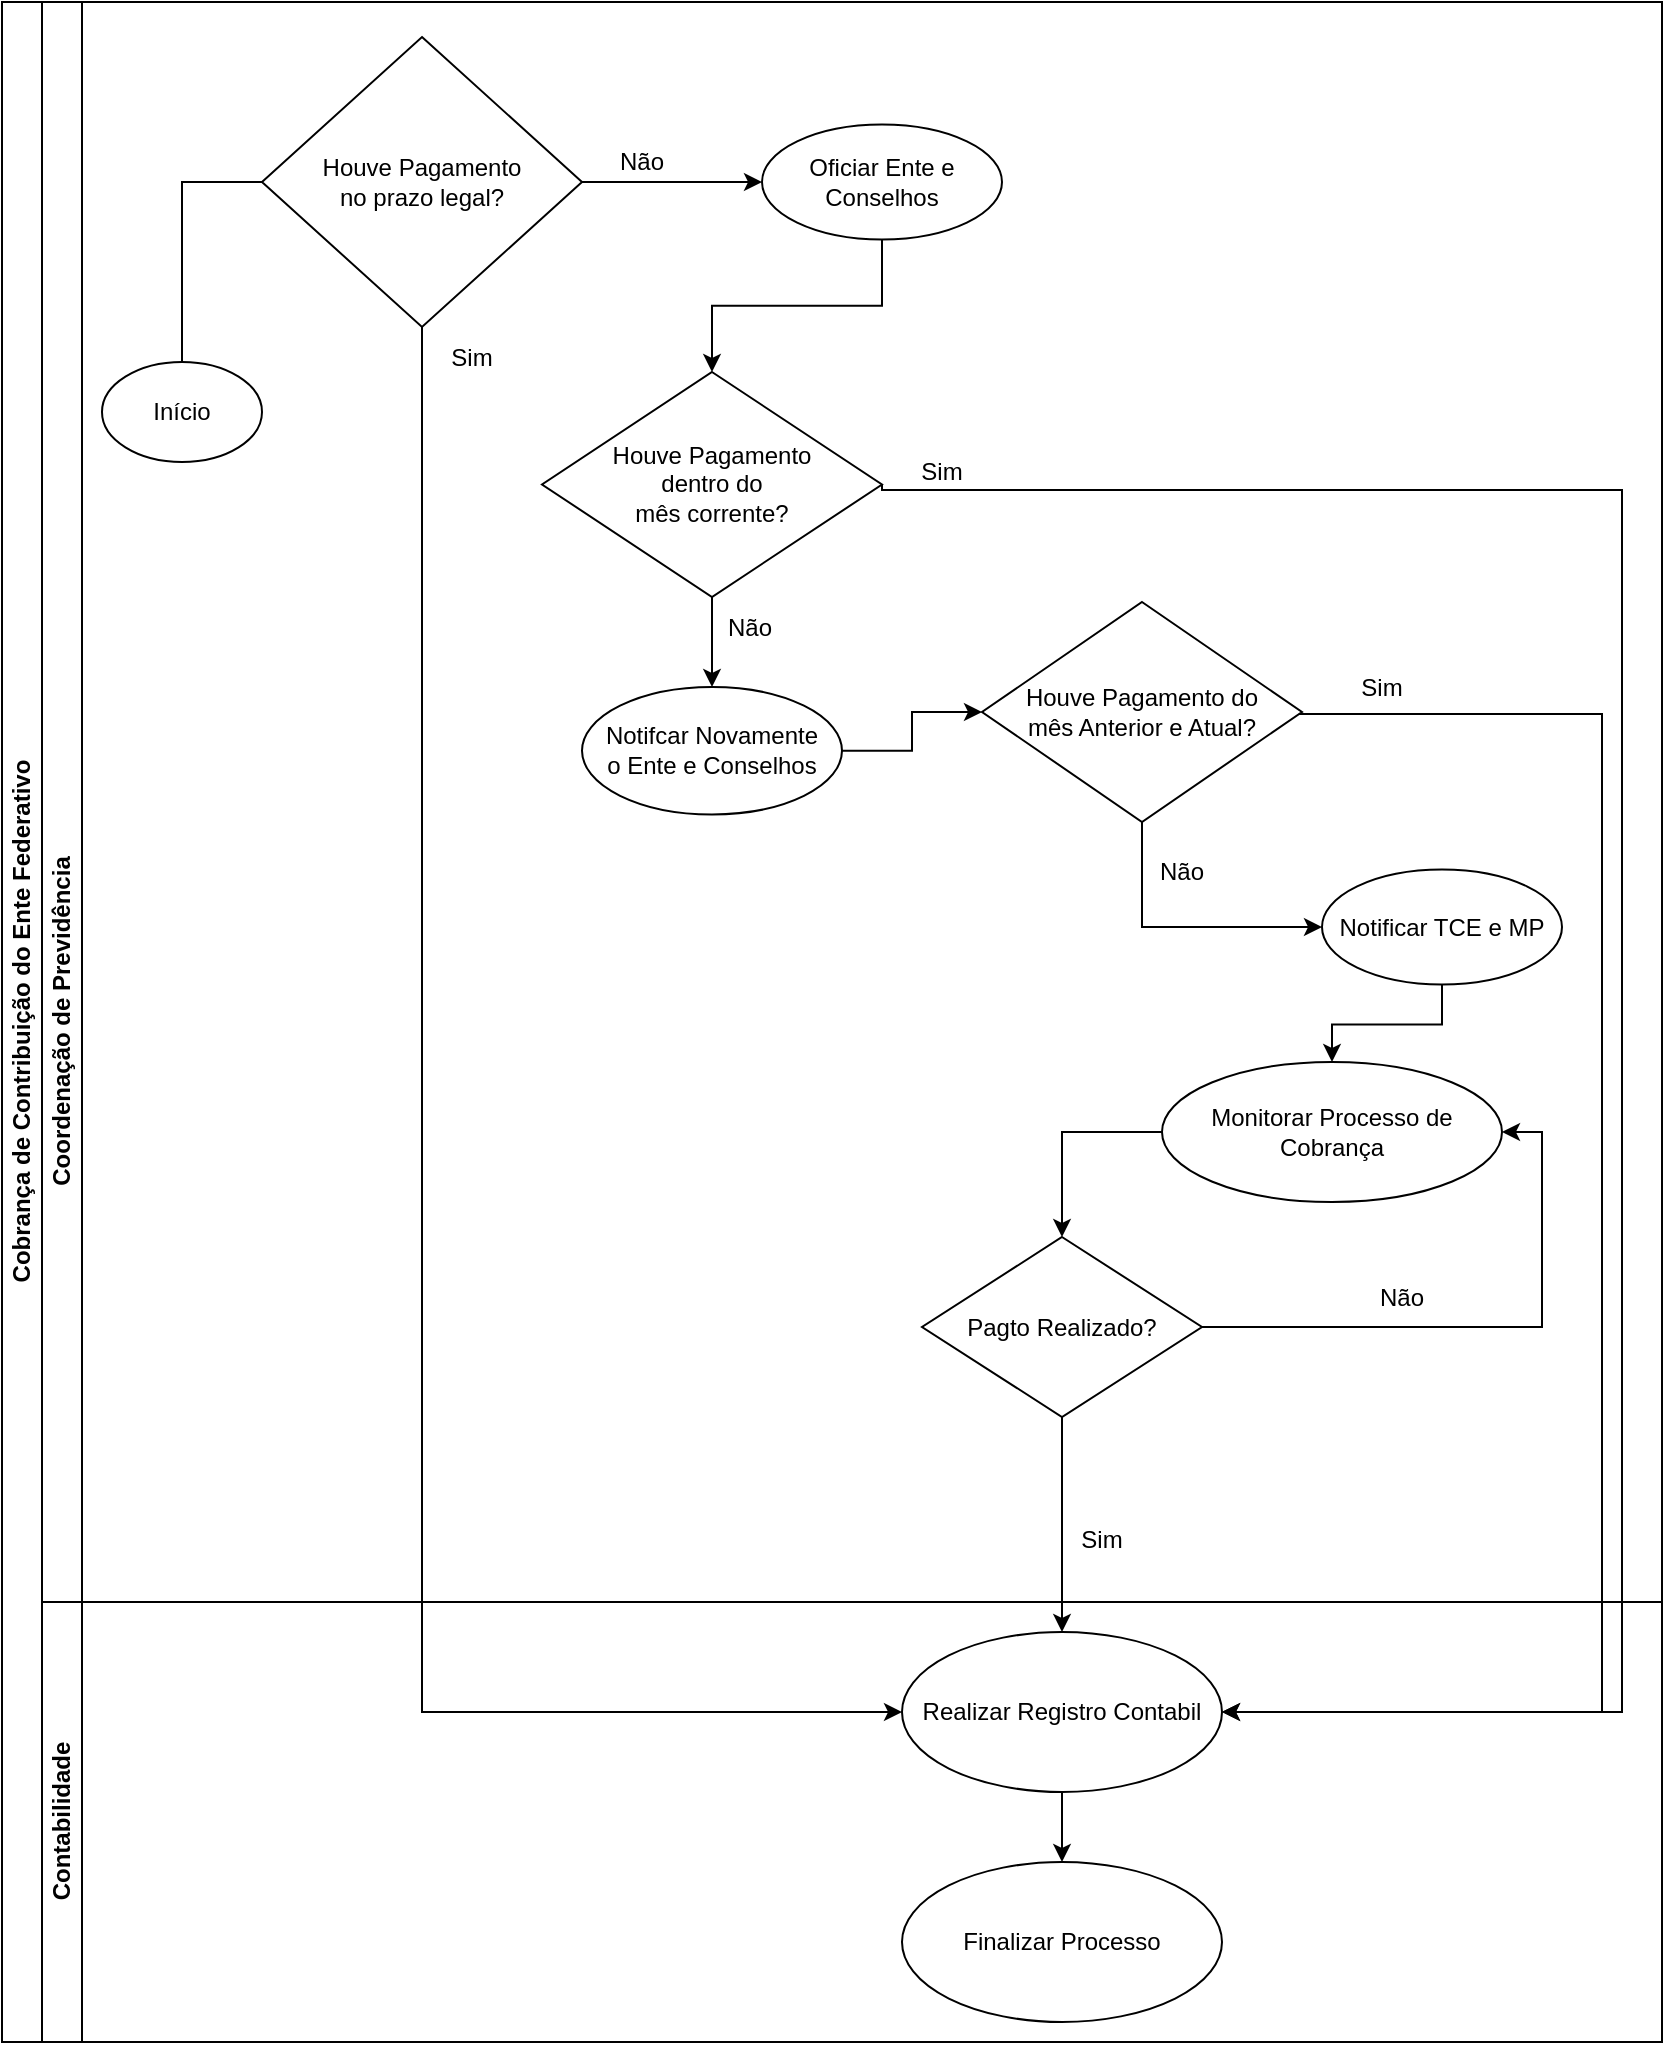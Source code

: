 <mxfile version="20.8.16" type="device"><diagram name="Página-1" id="xCwbDfX45_LNh0Hy81Zi"><mxGraphModel dx="1050" dy="629" grid="1" gridSize="10" guides="1" tooltips="1" connect="1" arrows="1" fold="1" page="1" pageScale="1" pageWidth="827" pageHeight="1169" math="0" shadow="0"><root><mxCell id="0"/><mxCell id="1" parent="0"/><mxCell id="lWooiEJSJ554hRTcs6l--1" value="Cobrança de Contribuição do Ente Federativo" style="swimlane;childLayout=stackLayout;resizeParent=1;resizeParentMax=0;horizontal=0;startSize=20;horizontalStack=0;html=1;" parent="1" vertex="1"><mxGeometry x="10" y="20" width="830" height="1020" as="geometry"/></mxCell><mxCell id="lWooiEJSJ554hRTcs6l--2" value="Coordenação de Previdência" style="swimlane;startSize=20;horizontal=0;html=1;" parent="lWooiEJSJ554hRTcs6l--1" vertex="1"><mxGeometry x="20" width="810" height="1020" as="geometry"/></mxCell><mxCell id="lWooiEJSJ554hRTcs6l--5" value="Início" style="ellipse;whiteSpace=wrap;html=1;" parent="lWooiEJSJ554hRTcs6l--2" vertex="1"><mxGeometry x="30" y="180" width="80" height="50" as="geometry"/></mxCell><mxCell id="lWooiEJSJ554hRTcs6l--12" value="" style="edgeStyle=orthogonalEdgeStyle;rounded=0;orthogonalLoop=1;jettySize=auto;html=1;entryX=0.5;entryY=0;entryDx=0;entryDy=0;" parent="lWooiEJSJ554hRTcs6l--2" source="lWooiEJSJ554hRTcs6l--8" target="lWooiEJSJ554hRTcs6l--46" edge="1"><mxGeometry relative="1" as="geometry"><mxPoint x="480" y="202.5" as="targetPoint"/></mxGeometry></mxCell><mxCell id="lWooiEJSJ554hRTcs6l--8" value="Oficiar Ente e Conselhos" style="ellipse;whiteSpace=wrap;html=1;" parent="lWooiEJSJ554hRTcs6l--2" vertex="1"><mxGeometry x="360" y="61.25" width="120" height="57.5" as="geometry"/></mxCell><mxCell id="lWooiEJSJ554hRTcs6l--48" style="edgeStyle=orthogonalEdgeStyle;rounded=0;orthogonalLoop=1;jettySize=auto;html=1;entryX=0;entryY=0.5;entryDx=0;entryDy=0;" parent="lWooiEJSJ554hRTcs6l--2" source="lWooiEJSJ554hRTcs6l--16" target="lWooiEJSJ554hRTcs6l--44" edge="1"><mxGeometry relative="1" as="geometry"/></mxCell><mxCell id="lWooiEJSJ554hRTcs6l--16" value="Notifcar Novamente &lt;br&gt;o Ente e Conselhos" style="ellipse;whiteSpace=wrap;html=1;" parent="lWooiEJSJ554hRTcs6l--2" vertex="1"><mxGeometry x="270" y="342.5" width="130" height="63.75" as="geometry"/></mxCell><mxCell id="lWooiEJSJ554hRTcs6l--56" style="edgeStyle=orthogonalEdgeStyle;rounded=0;orthogonalLoop=1;jettySize=auto;html=1;exitX=0;exitY=0.5;exitDx=0;exitDy=0;" parent="lWooiEJSJ554hRTcs6l--2" source="lWooiEJSJ554hRTcs6l--28" target="lWooiEJSJ554hRTcs6l--55" edge="1"><mxGeometry relative="1" as="geometry"/></mxCell><mxCell id="lWooiEJSJ554hRTcs6l--28" value="Monitorar Processo de Cobrança" style="ellipse;whiteSpace=wrap;html=1;" parent="lWooiEJSJ554hRTcs6l--2" vertex="1"><mxGeometry x="560" y="530" width="170" height="70" as="geometry"/></mxCell><mxCell id="lWooiEJSJ554hRTcs6l--33" value="" style="edgeStyle=orthogonalEdgeStyle;rounded=0;orthogonalLoop=1;jettySize=auto;html=1;endArrow=none;entryX=0;entryY=0.5;entryDx=0;entryDy=0;" parent="lWooiEJSJ554hRTcs6l--2" source="lWooiEJSJ554hRTcs6l--5" target="lWooiEJSJ554hRTcs6l--32" edge="1"><mxGeometry relative="1" as="geometry"><mxPoint x="140" y="110" as="sourcePoint"/><mxPoint x="320" y="139" as="targetPoint"/></mxGeometry></mxCell><mxCell id="jPhcnRUfoGN_pvUL_lWt-2" style="edgeStyle=orthogonalEdgeStyle;rounded=0;orthogonalLoop=1;jettySize=auto;html=1;entryX=0;entryY=0.5;entryDx=0;entryDy=0;" parent="lWooiEJSJ554hRTcs6l--2" source="lWooiEJSJ554hRTcs6l--32" target="lWooiEJSJ554hRTcs6l--8" edge="1"><mxGeometry relative="1" as="geometry"/></mxCell><mxCell id="lWooiEJSJ554hRTcs6l--32" value="Houve Pagamento &lt;br&gt;no prazo legal?" style="rhombus;whiteSpace=wrap;html=1;" parent="lWooiEJSJ554hRTcs6l--2" vertex="1"><mxGeometry x="110" y="17.5" width="160" height="145" as="geometry"/></mxCell><mxCell id="lWooiEJSJ554hRTcs6l--36" value="Sim" style="text;html=1;strokeColor=none;fillColor=none;align=center;verticalAlign=middle;whiteSpace=wrap;rounded=0;" parent="lWooiEJSJ554hRTcs6l--2" vertex="1"><mxGeometry x="185" y="162.5" width="60" height="30" as="geometry"/></mxCell><mxCell id="lWooiEJSJ554hRTcs6l--40" value="Não" style="text;html=1;strokeColor=none;fillColor=none;align=center;verticalAlign=middle;whiteSpace=wrap;rounded=0;" parent="lWooiEJSJ554hRTcs6l--2" vertex="1"><mxGeometry x="270" y="65" width="60" height="30" as="geometry"/></mxCell><mxCell id="lWooiEJSJ554hRTcs6l--43" value="Não" style="text;html=1;strokeColor=none;fillColor=none;align=center;verticalAlign=middle;whiteSpace=wrap;rounded=0;" parent="lWooiEJSJ554hRTcs6l--2" vertex="1"><mxGeometry x="324" y="297.5" width="60" height="30" as="geometry"/></mxCell><mxCell id="1aakg75k1owJbEQzhHwc-4" style="edgeStyle=orthogonalEdgeStyle;rounded=0;orthogonalLoop=1;jettySize=auto;html=1;entryX=0;entryY=0.5;entryDx=0;entryDy=0;exitX=0.5;exitY=1;exitDx=0;exitDy=0;" edge="1" parent="lWooiEJSJ554hRTcs6l--2" source="lWooiEJSJ554hRTcs6l--44" target="lWooiEJSJ554hRTcs6l--19"><mxGeometry relative="1" as="geometry"/></mxCell><mxCell id="lWooiEJSJ554hRTcs6l--44" value="Houve Pagamento do &lt;br&gt;mês Anterior e Atual?" style="rhombus;whiteSpace=wrap;html=1;" parent="lWooiEJSJ554hRTcs6l--2" vertex="1"><mxGeometry x="470" y="300" width="160" height="110" as="geometry"/></mxCell><mxCell id="lWooiEJSJ554hRTcs6l--47" style="edgeStyle=orthogonalEdgeStyle;rounded=0;orthogonalLoop=1;jettySize=auto;html=1;entryX=0.5;entryY=0;entryDx=0;entryDy=0;" parent="lWooiEJSJ554hRTcs6l--2" source="lWooiEJSJ554hRTcs6l--46" target="lWooiEJSJ554hRTcs6l--16" edge="1"><mxGeometry relative="1" as="geometry"/></mxCell><mxCell id="lWooiEJSJ554hRTcs6l--46" value="Houve Pagamento&lt;br&gt;dentro do &lt;br&gt;mês corrente?" style="rhombus;whiteSpace=wrap;html=1;" parent="lWooiEJSJ554hRTcs6l--2" vertex="1"><mxGeometry x="250" y="185" width="170" height="112.5" as="geometry"/></mxCell><mxCell id="lWooiEJSJ554hRTcs6l--50" value="Sim" style="text;html=1;strokeColor=none;fillColor=none;align=center;verticalAlign=middle;whiteSpace=wrap;rounded=0;" parent="lWooiEJSJ554hRTcs6l--2" vertex="1"><mxGeometry x="640" y="327.5" width="60" height="30" as="geometry"/></mxCell><mxCell id="1aakg75k1owJbEQzhHwc-5" style="edgeStyle=orthogonalEdgeStyle;rounded=0;orthogonalLoop=1;jettySize=auto;html=1;" edge="1" parent="lWooiEJSJ554hRTcs6l--2" source="lWooiEJSJ554hRTcs6l--19" target="lWooiEJSJ554hRTcs6l--28"><mxGeometry relative="1" as="geometry"/></mxCell><mxCell id="lWooiEJSJ554hRTcs6l--19" value="Notificar TCE e MP" style="ellipse;whiteSpace=wrap;html=1;" parent="lWooiEJSJ554hRTcs6l--2" vertex="1"><mxGeometry x="640" y="433.75" width="120" height="57.5" as="geometry"/></mxCell><mxCell id="lWooiEJSJ554hRTcs6l--54" value="Não" style="text;html=1;strokeColor=none;fillColor=none;align=center;verticalAlign=middle;whiteSpace=wrap;rounded=0;" parent="lWooiEJSJ554hRTcs6l--2" vertex="1"><mxGeometry x="540" y="420" width="60" height="30" as="geometry"/></mxCell><mxCell id="jPhcnRUfoGN_pvUL_lWt-4" style="edgeStyle=orthogonalEdgeStyle;rounded=0;orthogonalLoop=1;jettySize=auto;html=1;entryX=1;entryY=0.5;entryDx=0;entryDy=0;exitX=1;exitY=0.5;exitDx=0;exitDy=0;" parent="lWooiEJSJ554hRTcs6l--2" source="lWooiEJSJ554hRTcs6l--55" target="lWooiEJSJ554hRTcs6l--28" edge="1"><mxGeometry relative="1" as="geometry"><Array as="points"><mxPoint x="750" y="662.5"/><mxPoint x="750" y="565.5"/></Array></mxGeometry></mxCell><mxCell id="lWooiEJSJ554hRTcs6l--55" value="Pagto Realizado?" style="rhombus;whiteSpace=wrap;html=1;" parent="lWooiEJSJ554hRTcs6l--2" vertex="1"><mxGeometry x="440" y="617.5" width="140" height="90" as="geometry"/></mxCell><mxCell id="lWooiEJSJ554hRTcs6l--59" value="Não" style="text;html=1;strokeColor=none;fillColor=none;align=center;verticalAlign=middle;whiteSpace=wrap;rounded=0;" parent="lWooiEJSJ554hRTcs6l--2" vertex="1"><mxGeometry x="650" y="632.5" width="60" height="30" as="geometry"/></mxCell><mxCell id="lWooiEJSJ554hRTcs6l--60" value="Sim" style="text;html=1;strokeColor=none;fillColor=none;align=center;verticalAlign=middle;whiteSpace=wrap;rounded=0;" parent="lWooiEJSJ554hRTcs6l--2" vertex="1"><mxGeometry x="500" y="753.75" width="60" height="30" as="geometry"/></mxCell><mxCell id="jPhcnRUfoGN_pvUL_lWt-5" value="Sim" style="text;html=1;strokeColor=none;fillColor=none;align=center;verticalAlign=middle;whiteSpace=wrap;rounded=0;" parent="lWooiEJSJ554hRTcs6l--2" vertex="1"><mxGeometry x="420" y="220" width="60" height="30" as="geometry"/></mxCell><mxCell id="lWooiEJSJ554hRTcs6l--3" value="Contabilidade" style="swimlane;startSize=20;horizontal=0;html=1;" parent="1" vertex="1"><mxGeometry x="30" y="820" width="810" height="220" as="geometry"/></mxCell><mxCell id="lWooiEJSJ554hRTcs6l--38" value="Finalizar Processo" style="ellipse;whiteSpace=wrap;html=1;" parent="lWooiEJSJ554hRTcs6l--3" vertex="1"><mxGeometry x="430" y="130" width="160" height="80" as="geometry"/></mxCell><mxCell id="lWooiEJSJ554hRTcs6l--34" value="Realizar Registro Contabil" style="ellipse;whiteSpace=wrap;html=1;" parent="lWooiEJSJ554hRTcs6l--3" vertex="1"><mxGeometry x="430" y="15" width="160" height="80" as="geometry"/></mxCell><mxCell id="lWooiEJSJ554hRTcs6l--39" value="" style="edgeStyle=orthogonalEdgeStyle;rounded=0;orthogonalLoop=1;jettySize=auto;html=1;" parent="lWooiEJSJ554hRTcs6l--3" source="lWooiEJSJ554hRTcs6l--34" target="lWooiEJSJ554hRTcs6l--38" edge="1"><mxGeometry relative="1" as="geometry"/></mxCell><mxCell id="jPhcnRUfoGN_pvUL_lWt-8" style="edgeStyle=orthogonalEdgeStyle;rounded=0;orthogonalLoop=1;jettySize=auto;html=1;entryX=1;entryY=0.5;entryDx=0;entryDy=0;" parent="1" source="lWooiEJSJ554hRTcs6l--44" target="lWooiEJSJ554hRTcs6l--34" edge="1"><mxGeometry relative="1" as="geometry"><Array as="points"><mxPoint x="810" y="376"/><mxPoint x="810" y="875"/></Array></mxGeometry></mxCell><mxCell id="jPhcnRUfoGN_pvUL_lWt-7" style="edgeStyle=orthogonalEdgeStyle;rounded=0;orthogonalLoop=1;jettySize=auto;html=1;entryX=1;entryY=0.5;entryDx=0;entryDy=0;exitX=1;exitY=0.5;exitDx=0;exitDy=0;" parent="1" source="lWooiEJSJ554hRTcs6l--46" target="lWooiEJSJ554hRTcs6l--34" edge="1"><mxGeometry relative="1" as="geometry"><Array as="points"><mxPoint x="450" y="264"/><mxPoint x="820" y="264"/><mxPoint x="820" y="875"/></Array></mxGeometry></mxCell><mxCell id="lWooiEJSJ554hRTcs6l--35" style="edgeStyle=orthogonalEdgeStyle;rounded=0;orthogonalLoop=1;jettySize=auto;html=1;entryX=0;entryY=0.5;entryDx=0;entryDy=0;exitX=0.5;exitY=1;exitDx=0;exitDy=0;" parent="1" source="lWooiEJSJ554hRTcs6l--32" target="lWooiEJSJ554hRTcs6l--34" edge="1"><mxGeometry relative="1" as="geometry"><Array as="points"><mxPoint x="220" y="875"/></Array></mxGeometry></mxCell><mxCell id="lWooiEJSJ554hRTcs6l--57" style="edgeStyle=orthogonalEdgeStyle;rounded=0;orthogonalLoop=1;jettySize=auto;html=1;" parent="1" source="lWooiEJSJ554hRTcs6l--55" target="lWooiEJSJ554hRTcs6l--34" edge="1"><mxGeometry relative="1" as="geometry"/></mxCell></root></mxGraphModel></diagram></mxfile>